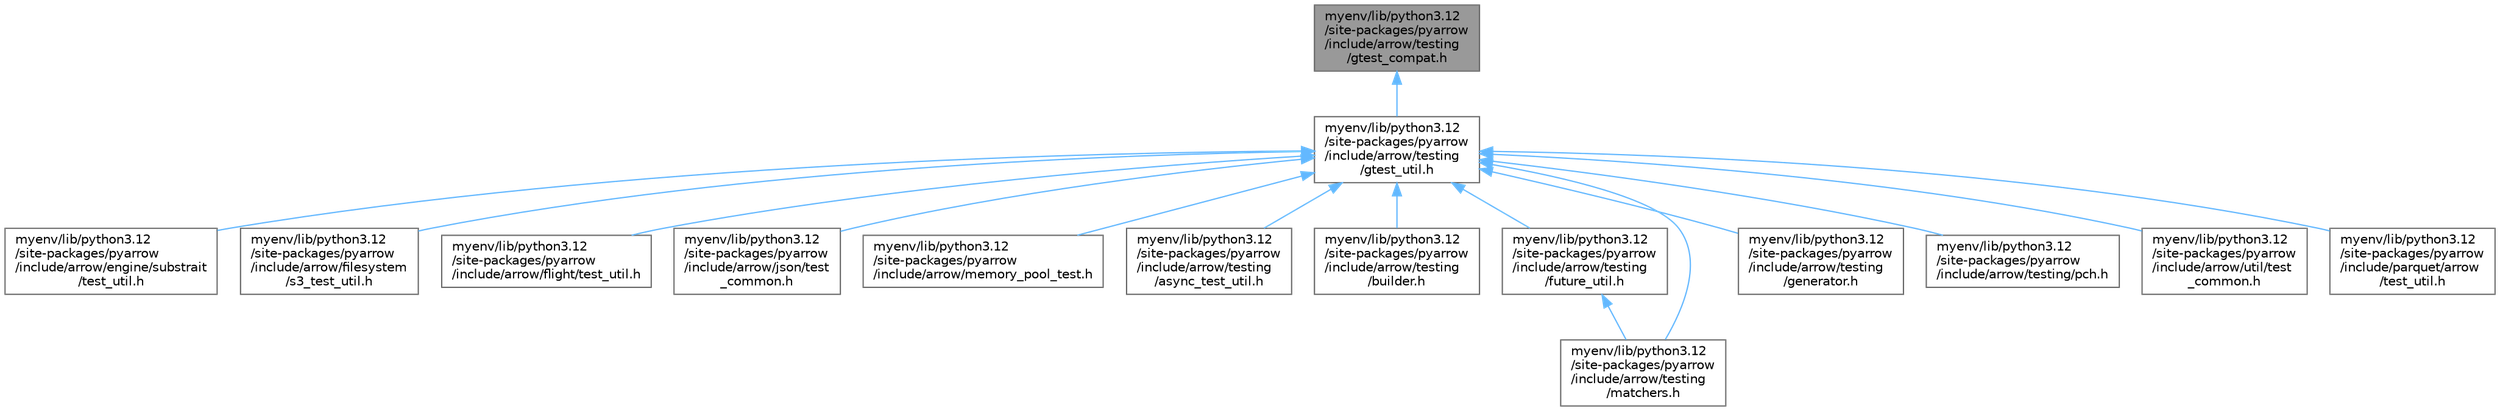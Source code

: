 digraph "myenv/lib/python3.12/site-packages/pyarrow/include/arrow/testing/gtest_compat.h"
{
 // LATEX_PDF_SIZE
  bgcolor="transparent";
  edge [fontname=Helvetica,fontsize=10,labelfontname=Helvetica,labelfontsize=10];
  node [fontname=Helvetica,fontsize=10,shape=box,height=0.2,width=0.4];
  Node1 [id="Node000001",label="myenv/lib/python3.12\l/site-packages/pyarrow\l/include/arrow/testing\l/gtest_compat.h",height=0.2,width=0.4,color="gray40", fillcolor="grey60", style="filled", fontcolor="black",tooltip=" "];
  Node1 -> Node2 [id="edge1_Node000001_Node000002",dir="back",color="steelblue1",style="solid",tooltip=" "];
  Node2 [id="Node000002",label="myenv/lib/python3.12\l/site-packages/pyarrow\l/include/arrow/testing\l/gtest_util.h",height=0.2,width=0.4,color="grey40", fillcolor="white", style="filled",URL="$gtest__util_8h.html",tooltip=" "];
  Node2 -> Node3 [id="edge2_Node000002_Node000003",dir="back",color="steelblue1",style="solid",tooltip=" "];
  Node3 [id="Node000003",label="myenv/lib/python3.12\l/site-packages/pyarrow\l/include/arrow/engine/substrait\l/test_util.h",height=0.2,width=0.4,color="grey40", fillcolor="white", style="filled",URL="$arrow_2engine_2substrait_2test__util_8h.html",tooltip=" "];
  Node2 -> Node4 [id="edge3_Node000002_Node000004",dir="back",color="steelblue1",style="solid",tooltip=" "];
  Node4 [id="Node000004",label="myenv/lib/python3.12\l/site-packages/pyarrow\l/include/arrow/filesystem\l/s3_test_util.h",height=0.2,width=0.4,color="grey40", fillcolor="white", style="filled",URL="$s3__test__util_8h.html",tooltip=" "];
  Node2 -> Node5 [id="edge4_Node000002_Node000005",dir="back",color="steelblue1",style="solid",tooltip=" "];
  Node5 [id="Node000005",label="myenv/lib/python3.12\l/site-packages/pyarrow\l/include/arrow/flight/test_util.h",height=0.2,width=0.4,color="grey40", fillcolor="white", style="filled",URL="$arrow_2flight_2test__util_8h.html",tooltip=" "];
  Node2 -> Node6 [id="edge5_Node000002_Node000006",dir="back",color="steelblue1",style="solid",tooltip=" "];
  Node6 [id="Node000006",label="myenv/lib/python3.12\l/site-packages/pyarrow\l/include/arrow/json/test\l_common.h",height=0.2,width=0.4,color="grey40", fillcolor="white", style="filled",URL="$json_2test__common_8h.html",tooltip=" "];
  Node2 -> Node7 [id="edge6_Node000002_Node000007",dir="back",color="steelblue1",style="solid",tooltip=" "];
  Node7 [id="Node000007",label="myenv/lib/python3.12\l/site-packages/pyarrow\l/include/arrow/memory_pool_test.h",height=0.2,width=0.4,color="grey40", fillcolor="white", style="filled",URL="$memory__pool__test_8h.html",tooltip=" "];
  Node2 -> Node8 [id="edge7_Node000002_Node000008",dir="back",color="steelblue1",style="solid",tooltip=" "];
  Node8 [id="Node000008",label="myenv/lib/python3.12\l/site-packages/pyarrow\l/include/arrow/testing\l/async_test_util.h",height=0.2,width=0.4,color="grey40", fillcolor="white", style="filled",URL="$async__test__util_8h.html",tooltip=" "];
  Node2 -> Node9 [id="edge8_Node000002_Node000009",dir="back",color="steelblue1",style="solid",tooltip=" "];
  Node9 [id="Node000009",label="myenv/lib/python3.12\l/site-packages/pyarrow\l/include/arrow/testing\l/builder.h",height=0.2,width=0.4,color="grey40", fillcolor="white", style="filled",URL="$testing_2builder_8h.html",tooltip=" "];
  Node2 -> Node10 [id="edge9_Node000002_Node000010",dir="back",color="steelblue1",style="solid",tooltip=" "];
  Node10 [id="Node000010",label="myenv/lib/python3.12\l/site-packages/pyarrow\l/include/arrow/testing\l/future_util.h",height=0.2,width=0.4,color="grey40", fillcolor="white", style="filled",URL="$future__util_8h.html",tooltip=" "];
  Node10 -> Node11 [id="edge10_Node000010_Node000011",dir="back",color="steelblue1",style="solid",tooltip=" "];
  Node11 [id="Node000011",label="myenv/lib/python3.12\l/site-packages/pyarrow\l/include/arrow/testing\l/matchers.h",height=0.2,width=0.4,color="grey40", fillcolor="white", style="filled",URL="$matchers_8h.html",tooltip=" "];
  Node2 -> Node12 [id="edge11_Node000002_Node000012",dir="back",color="steelblue1",style="solid",tooltip=" "];
  Node12 [id="Node000012",label="myenv/lib/python3.12\l/site-packages/pyarrow\l/include/arrow/testing\l/generator.h",height=0.2,width=0.4,color="grey40", fillcolor="white", style="filled",URL="$generator_8h.html",tooltip=" "];
  Node2 -> Node11 [id="edge12_Node000002_Node000011",dir="back",color="steelblue1",style="solid",tooltip=" "];
  Node2 -> Node13 [id="edge13_Node000002_Node000013",dir="back",color="steelblue1",style="solid",tooltip=" "];
  Node13 [id="Node000013",label="myenv/lib/python3.12\l/site-packages/pyarrow\l/include/arrow/testing/pch.h",height=0.2,width=0.4,color="grey40", fillcolor="white", style="filled",URL="$include_2arrow_2testing_2pch_8h.html",tooltip=" "];
  Node2 -> Node14 [id="edge14_Node000002_Node000014",dir="back",color="steelblue1",style="solid",tooltip=" "];
  Node14 [id="Node000014",label="myenv/lib/python3.12\l/site-packages/pyarrow\l/include/arrow/util/test\l_common.h",height=0.2,width=0.4,color="grey40", fillcolor="white", style="filled",URL="$util_2test__common_8h.html",tooltip=" "];
  Node2 -> Node15 [id="edge15_Node000002_Node000015",dir="back",color="steelblue1",style="solid",tooltip=" "];
  Node15 [id="Node000015",label="myenv/lib/python3.12\l/site-packages/pyarrow\l/include/parquet/arrow\l/test_util.h",height=0.2,width=0.4,color="grey40", fillcolor="white", style="filled",URL="$parquet_2arrow_2test__util_8h.html",tooltip=" "];
}
